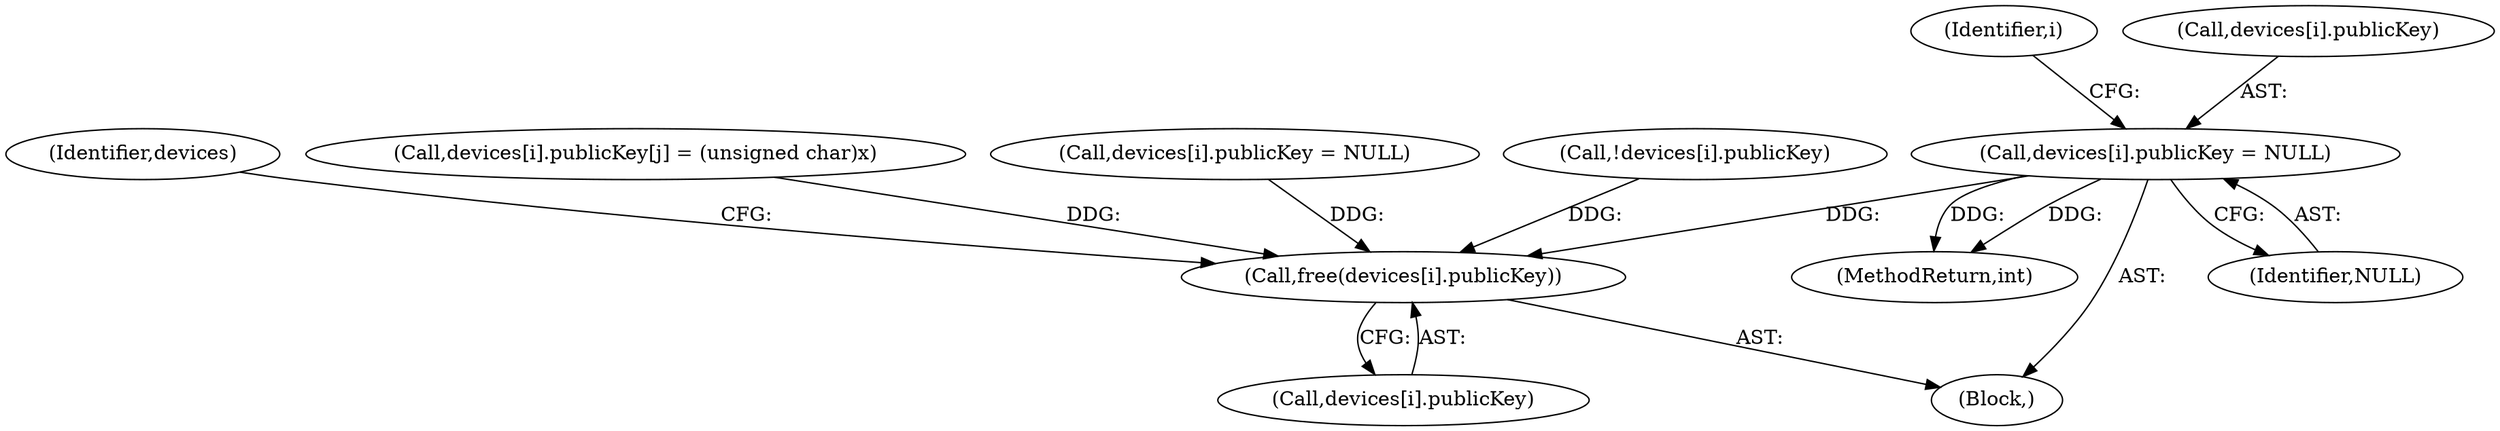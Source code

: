 digraph "0_pam-u2f_18b1914e32b74ff52000f10e97067e841e5fff62_1@array" {
"1000689" [label="(Call,devices[i].publicKey = NULL)"];
"1000676" [label="(Call,free(devices[i].publicKey))"];
"1000676" [label="(Call,free(devices[i].publicKey))"];
"1000669" [label="(Block,)"];
"1000695" [label="(Identifier,NULL)"];
"1000685" [label="(Identifier,devices)"];
"1000633" [label="(Call,devices[i].publicKey[j] = (unsigned char)x)"];
"1000668" [label="(Identifier,i)"];
"1000440" [label="(Call,devices[i].publicKey = NULL)"];
"1000689" [label="(Call,devices[i].publicKey = NULL)"];
"1000722" [label="(MethodReturn,int)"];
"1000584" [label="(Call,!devices[i].publicKey)"];
"1000690" [label="(Call,devices[i].publicKey)"];
"1000677" [label="(Call,devices[i].publicKey)"];
"1000689" -> "1000669"  [label="AST: "];
"1000689" -> "1000695"  [label="CFG: "];
"1000690" -> "1000689"  [label="AST: "];
"1000695" -> "1000689"  [label="AST: "];
"1000668" -> "1000689"  [label="CFG: "];
"1000689" -> "1000722"  [label="DDG: "];
"1000689" -> "1000722"  [label="DDG: "];
"1000689" -> "1000676"  [label="DDG: "];
"1000676" -> "1000669"  [label="AST: "];
"1000676" -> "1000677"  [label="CFG: "];
"1000677" -> "1000676"  [label="AST: "];
"1000685" -> "1000676"  [label="CFG: "];
"1000440" -> "1000676"  [label="DDG: "];
"1000633" -> "1000676"  [label="DDG: "];
"1000584" -> "1000676"  [label="DDG: "];
}
